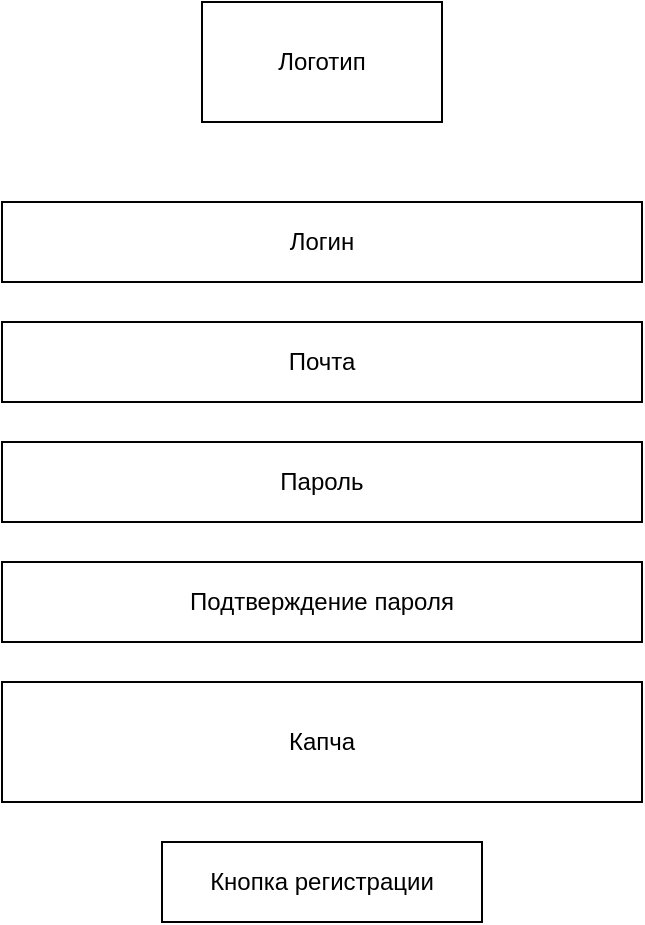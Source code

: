 <mxfile version="20.4.0" type="github">
  <diagram id="PUC4qTie3YnYLjDX0fCo" name="Страница 1">
    <mxGraphModel dx="1422" dy="794" grid="1" gridSize="10" guides="1" tooltips="1" connect="1" arrows="1" fold="1" page="1" pageScale="1" pageWidth="1169" pageHeight="827" math="0" shadow="0">
      <root>
        <mxCell id="0" />
        <mxCell id="1" parent="0" />
        <mxCell id="FuiBuaFg2gV80TSQYrfI-1" value="&lt;font style=&quot;vertical-align: inherit;&quot;&gt;&lt;font style=&quot;vertical-align: inherit;&quot;&gt;Логотип&lt;/font&gt;&lt;/font&gt;" style="rounded=0;whiteSpace=wrap;html=1;" vertex="1" parent="1">
          <mxGeometry x="520" y="180" width="120" height="60" as="geometry" />
        </mxCell>
        <mxCell id="FuiBuaFg2gV80TSQYrfI-2" value="&lt;font style=&quot;vertical-align: inherit;&quot;&gt;&lt;font style=&quot;vertical-align: inherit;&quot;&gt;Логин&lt;/font&gt;&lt;/font&gt;" style="rounded=0;whiteSpace=wrap;html=1;" vertex="1" parent="1">
          <mxGeometry x="420" y="280" width="320" height="40" as="geometry" />
        </mxCell>
        <mxCell id="FuiBuaFg2gV80TSQYrfI-3" value="&lt;font style=&quot;vertical-align: inherit;&quot;&gt;&lt;font style=&quot;vertical-align: inherit;&quot;&gt;&lt;font style=&quot;vertical-align: inherit;&quot;&gt;&lt;font style=&quot;vertical-align: inherit;&quot;&gt;&lt;font style=&quot;vertical-align: inherit;&quot;&gt;&lt;font style=&quot;vertical-align: inherit;&quot;&gt;Почта&lt;/font&gt;&lt;/font&gt;&lt;/font&gt;&lt;/font&gt;&lt;/font&gt;&lt;/font&gt;" style="rounded=0;whiteSpace=wrap;html=1;" vertex="1" parent="1">
          <mxGeometry x="420" y="340" width="320" height="40" as="geometry" />
        </mxCell>
        <mxCell id="FuiBuaFg2gV80TSQYrfI-4" value="&lt;font style=&quot;vertical-align: inherit;&quot;&gt;&lt;font style=&quot;vertical-align: inherit;&quot;&gt;&lt;font style=&quot;vertical-align: inherit;&quot;&gt;&lt;font style=&quot;vertical-align: inherit;&quot;&gt;&lt;font style=&quot;vertical-align: inherit;&quot;&gt;&lt;font style=&quot;vertical-align: inherit;&quot;&gt;&lt;font style=&quot;vertical-align: inherit;&quot;&gt;&lt;font style=&quot;vertical-align: inherit;&quot;&gt;Пароль&lt;/font&gt;&lt;/font&gt;&lt;/font&gt;&lt;/font&gt;&lt;/font&gt;&lt;/font&gt;&lt;/font&gt;&lt;/font&gt;" style="rounded=0;whiteSpace=wrap;html=1;" vertex="1" parent="1">
          <mxGeometry x="420" y="400" width="320" height="40" as="geometry" />
        </mxCell>
        <mxCell id="FuiBuaFg2gV80TSQYrfI-5" value="&lt;font style=&quot;vertical-align: inherit;&quot;&gt;&lt;font style=&quot;vertical-align: inherit;&quot;&gt;&lt;font style=&quot;vertical-align: inherit;&quot;&gt;&lt;font style=&quot;vertical-align: inherit;&quot;&gt;&lt;font style=&quot;vertical-align: inherit;&quot;&gt;&lt;font style=&quot;vertical-align: inherit;&quot;&gt;&lt;font style=&quot;vertical-align: inherit;&quot;&gt;&lt;font style=&quot;vertical-align: inherit;&quot;&gt;Подтверждение пароля&lt;/font&gt;&lt;/font&gt;&lt;/font&gt;&lt;/font&gt;&lt;/font&gt;&lt;/font&gt;&lt;/font&gt;&lt;/font&gt;" style="rounded=0;whiteSpace=wrap;html=1;" vertex="1" parent="1">
          <mxGeometry x="420" y="460" width="320" height="40" as="geometry" />
        </mxCell>
        <mxCell id="FuiBuaFg2gV80TSQYrfI-6" value="&lt;font style=&quot;vertical-align: inherit;&quot;&gt;&lt;font style=&quot;vertical-align: inherit;&quot;&gt;Кнопка регистрации&lt;/font&gt;&lt;/font&gt;" style="rounded=0;whiteSpace=wrap;html=1;" vertex="1" parent="1">
          <mxGeometry x="500" y="600" width="160" height="40" as="geometry" />
        </mxCell>
        <mxCell id="FuiBuaFg2gV80TSQYrfI-7" value="&lt;font style=&quot;vertical-align: inherit;&quot;&gt;&lt;font style=&quot;vertical-align: inherit;&quot;&gt;Капча&lt;/font&gt;&lt;/font&gt;" style="rounded=0;whiteSpace=wrap;html=1;" vertex="1" parent="1">
          <mxGeometry x="420" y="520" width="320" height="60" as="geometry" />
        </mxCell>
      </root>
    </mxGraphModel>
  </diagram>
</mxfile>
